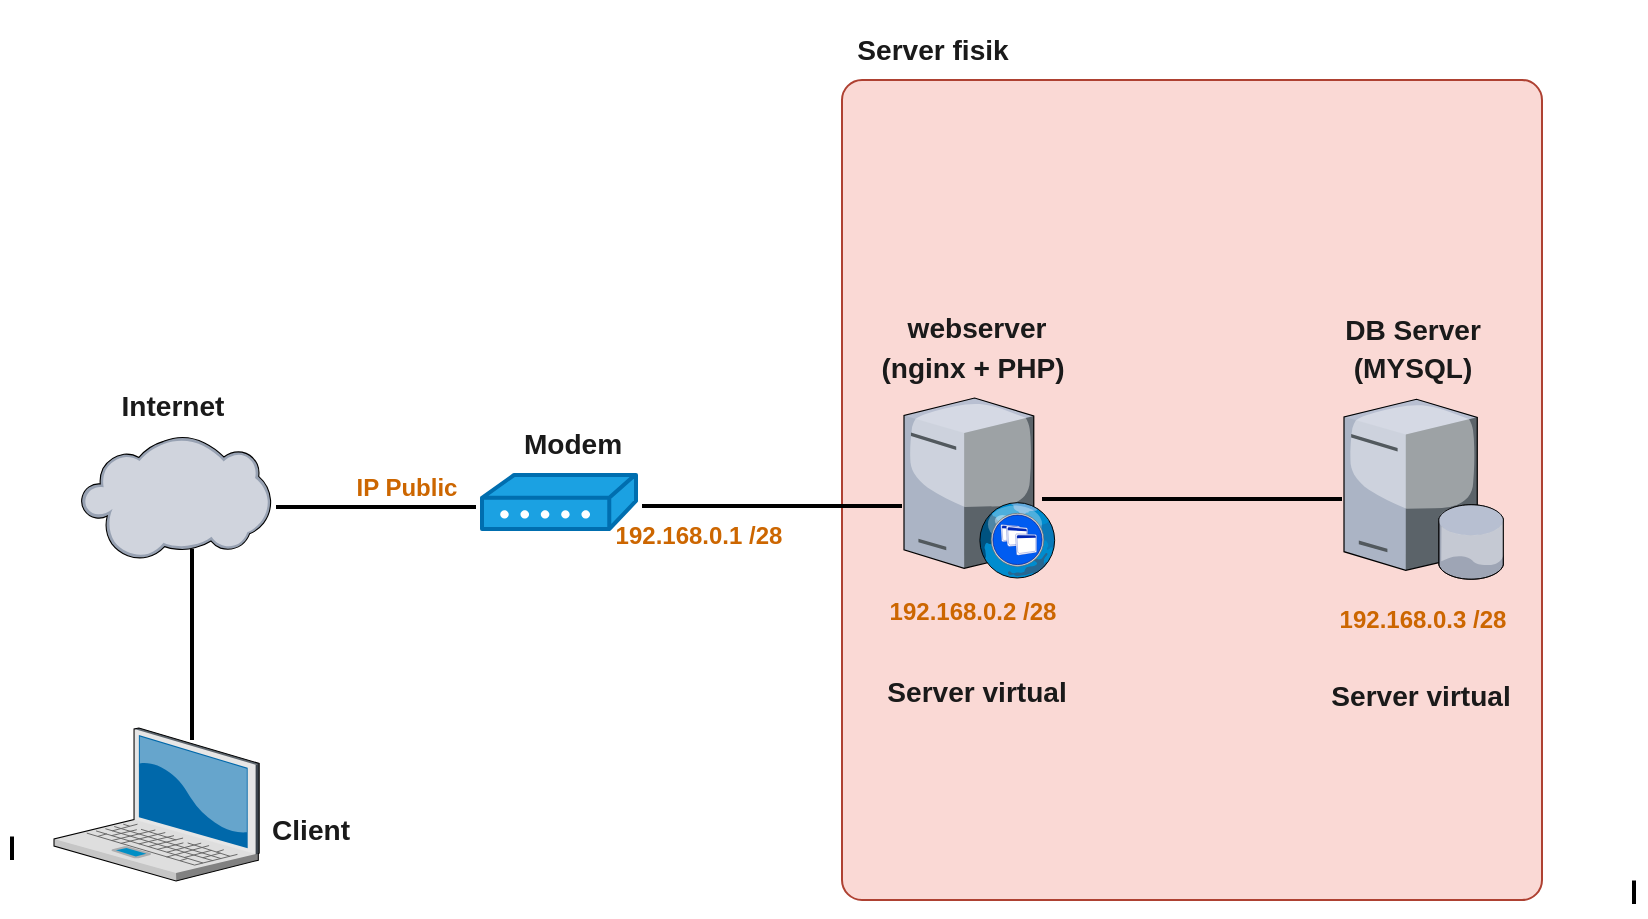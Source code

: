 <mxfile version="14.1.3" type="github">
  <diagram id="GfvTxax-OHS727LgkmR5" name="Page-1">
    <mxGraphModel dx="796" dy="462" grid="1" gridSize="10" guides="1" tooltips="1" connect="1" arrows="1" fold="1" page="1" pageScale="1" pageWidth="1100" pageHeight="850" math="0" shadow="0">
      <root>
        <mxCell id="0" />
        <mxCell id="1" parent="0" />
        <mxCell id="E7ruoK5HPgACs9fxQLBW-10" value="" style="html=1;outlineConnect=0;whiteSpace=wrap;fillColor=#fad9d5;shape=mxgraph.archimate3.application;archiType=rounded;strokeColor=#ae4132;" parent="1" vertex="1">
          <mxGeometry x="460" y="90" width="350" height="410" as="geometry" />
        </mxCell>
        <mxCell id="E7ruoK5HPgACs9fxQLBW-1" value="" style="verticalLabelPosition=bottom;aspect=fixed;html=1;verticalAlign=top;strokeColor=none;align=center;outlineConnect=0;shape=mxgraph.citrix.database_server;fillColor=#FFE45E;fontColor=#5AA9E6;" parent="1" vertex="1">
          <mxGeometry x="711" y="249.63" width="80" height="90" as="geometry" />
        </mxCell>
        <mxCell id="E7ruoK5HPgACs9fxQLBW-2" value="" style="verticalLabelPosition=bottom;aspect=fixed;html=1;verticalAlign=top;strokeColor=none;align=center;outlineConnect=0;shape=mxgraph.citrix.cloud;fillColor=#FFE45E;fontColor=#5AA9E6;" parent="1" vertex="1">
          <mxGeometry x="79.5" y="268" width="95" height="62" as="geometry" />
        </mxCell>
        <mxCell id="E7ruoK5HPgACs9fxQLBW-5" value="" style="verticalLabelPosition=bottom;aspect=fixed;html=1;verticalAlign=top;strokeColor=none;align=center;outlineConnect=0;shape=mxgraph.citrix.laptop_2;fillColor=#FFE45E;fontColor=#5AA9E6;direction=east;" parent="1" vertex="1">
          <mxGeometry x="66" y="414" width="102.59" height="76.5" as="geometry" />
        </mxCell>
        <mxCell id="E7ruoK5HPgACs9fxQLBW-6" value="" style="verticalLabelPosition=bottom;aspect=fixed;html=1;verticalAlign=top;strokeColor=none;align=center;outlineConnect=0;shape=mxgraph.citrix.xenapp_web;fillColor=#FFE45E;fontColor=#5AA9E6;" parent="1" vertex="1">
          <mxGeometry x="491" y="249" width="76" height="90" as="geometry" />
        </mxCell>
        <mxCell id="E7ruoK5HPgACs9fxQLBW-9" value="" style="shape=mxgraph.cisco.modems_and_phones.modem;html=1;pointerEvents=1;dashed=0;fillColor=#1ba1e2;strokeColor=#006EAF;strokeWidth=2;verticalLabelPosition=bottom;verticalAlign=top;align=center;outlineConnect=0;fontColor=#ffffff;" parent="1" vertex="1">
          <mxGeometry x="280" y="287.5" width="77" height="27" as="geometry" />
        </mxCell>
        <mxCell id="E7ruoK5HPgACs9fxQLBW-12" style="edgeStyle=orthogonalEdgeStyle;orthogonalLoop=1;jettySize=auto;html=1;exitX=0.5;exitY=1;exitDx=0;exitDy=0;exitPerimeter=0;strokeColor=#FF6392;fontColor=#5AA9E6;" parent="1" source="E7ruoK5HPgACs9fxQLBW-10" target="E7ruoK5HPgACs9fxQLBW-10" edge="1">
          <mxGeometry relative="1" as="geometry" />
        </mxCell>
        <mxCell id="E7ruoK5HPgACs9fxQLBW-36" value="&lt;h3&gt;&lt;b&gt;&lt;font color=&quot;#1a1a1a&quot;&gt;webserver&lt;/font&gt;&lt;/b&gt;&lt;/h3&gt;&lt;div&gt;&lt;br&gt;&lt;/div&gt;" style="text;html=1;resizable=0;autosize=1;align=center;verticalAlign=middle;points=[];fillColor=none;strokeColor=none;rounded=0;sketch=0;fontColor=#5AA9E6;" parent="1" vertex="1">
          <mxGeometry x="487" y="190.63" width="80" height="60" as="geometry" />
        </mxCell>
        <mxCell id="E7ruoK5HPgACs9fxQLBW-38" value="&lt;h3&gt;&lt;font color=&quot;#1a1a1a&quot;&gt;(nginx + PHP)&lt;/font&gt;&lt;/h3&gt;" style="text;html=1;resizable=0;autosize=1;align=center;verticalAlign=middle;points=[];fillColor=none;strokeColor=none;rounded=0;sketch=0;fontColor=#5AA9E6;" parent="1" vertex="1">
          <mxGeometry x="470" y="209" width="110" height="50" as="geometry" />
        </mxCell>
        <mxCell id="E7ruoK5HPgACs9fxQLBW-41" value="&lt;h3&gt;&lt;font color=&quot;#1a1a1a&quot;&gt;(MYSQL)&lt;/font&gt;&lt;/h3&gt;" style="text;html=1;resizable=0;autosize=1;align=center;verticalAlign=middle;points=[];fillColor=none;strokeColor=none;rounded=0;sketch=0;fontColor=#5AA9E6;" parent="1" vertex="1">
          <mxGeometry x="710" y="209" width="70" height="50" as="geometry" />
        </mxCell>
        <mxCell id="E7ruoK5HPgACs9fxQLBW-42" value="&lt;h3&gt;&lt;font color=&quot;#1a1a1a&quot;&gt;DB Server&lt;/font&gt;&lt;/h3&gt;" style="text;html=1;resizable=0;autosize=1;align=center;verticalAlign=middle;points=[];fillColor=none;strokeColor=none;rounded=0;sketch=0;fontColor=#5AA9E6;" parent="1" vertex="1">
          <mxGeometry x="705" y="190" width="80" height="50" as="geometry" />
        </mxCell>
        <mxCell id="E7ruoK5HPgACs9fxQLBW-44" value="&lt;h3&gt;&lt;font style=&quot;font-size: 12px&quot; color=&quot;#cc6600&quot;&gt;192.168.0.2 /28&lt;/font&gt;&lt;/h3&gt;" style="text;html=1;resizable=0;autosize=1;align=center;verticalAlign=middle;points=[];fillColor=none;strokeColor=none;rounded=0;sketch=0;fontColor=#5AA9E6;" parent="1" vertex="1">
          <mxGeometry x="475" y="330" width="100" height="50" as="geometry" />
        </mxCell>
        <mxCell id="E7ruoK5HPgACs9fxQLBW-45" value="&lt;h3&gt;&lt;font style=&quot;font-size: 12px&quot; color=&quot;#cc6600&quot;&gt;192.168.0.3 /28&lt;/font&gt;&lt;/h3&gt;" style="text;html=1;resizable=0;autosize=1;align=center;verticalAlign=middle;points=[];fillColor=none;strokeColor=none;rounded=0;sketch=0;fontColor=#5AA9E6;" parent="1" vertex="1">
          <mxGeometry x="700" y="334" width="100" height="50" as="geometry" />
        </mxCell>
        <mxCell id="E7ruoK5HPgACs9fxQLBW-47" value="&lt;h3&gt;&lt;font style=&quot;font-size: 12px&quot; color=&quot;#cc6600&quot;&gt;192.168.0.1 /28&lt;/font&gt;&lt;/h3&gt;" style="text;html=1;resizable=0;autosize=1;align=center;verticalAlign=middle;points=[];fillColor=none;strokeColor=none;rounded=0;sketch=0;fontColor=#5AA9E6;" parent="1" vertex="1">
          <mxGeometry x="338" y="292" width="100" height="50" as="geometry" />
        </mxCell>
        <mxCell id="E7ruoK5HPgACs9fxQLBW-48" value="&lt;h3&gt;&lt;font color=&quot;#cc6600&quot;&gt;&lt;span style=&quot;font-size: 12px&quot;&gt;IP Public&lt;/span&gt;&lt;/font&gt;&lt;/h3&gt;" style="text;html=1;resizable=0;autosize=1;align=center;verticalAlign=middle;points=[];fillColor=none;strokeColor=none;rounded=0;sketch=0;fontColor=#5AA9E6;" parent="1" vertex="1">
          <mxGeometry x="207" y="268" width="70" height="50" as="geometry" />
        </mxCell>
        <mxCell id="E7ruoK5HPgACs9fxQLBW-49" value="&lt;h3&gt;&lt;font color=&quot;#1a1a1a&quot;&gt;Modem&lt;/font&gt;&lt;/h3&gt;" style="text;html=1;resizable=0;autosize=1;align=center;verticalAlign=middle;points=[];fillColor=none;strokeColor=none;rounded=0;sketch=0;fontColor=#5AA9E6;" parent="1" vertex="1">
          <mxGeometry x="295" y="246.5" width="60" height="50" as="geometry" />
        </mxCell>
        <mxCell id="E7ruoK5HPgACs9fxQLBW-50" value="&lt;h3&gt;&lt;font color=&quot;#1a1a1a&quot;&gt;Internet&lt;/font&gt;&lt;/h3&gt;" style="text;html=1;resizable=0;autosize=1;align=center;verticalAlign=middle;points=[];fillColor=none;strokeColor=none;rounded=0;sketch=0;fontColor=#5AA9E6;" parent="1" vertex="1">
          <mxGeometry x="90" y="228" width="70" height="50" as="geometry" />
        </mxCell>
        <mxCell id="E7ruoK5HPgACs9fxQLBW-51" value="&lt;h3&gt;&lt;font color=&quot;#1a1a1a&quot;&gt;Client&lt;/font&gt;&lt;/h3&gt;" style="text;html=1;resizable=0;autosize=1;align=center;verticalAlign=middle;points=[];fillColor=none;strokeColor=none;rounded=0;sketch=0;fontColor=#5AA9E6;" parent="1" vertex="1">
          <mxGeometry x="168.59" y="440.25" width="50" height="50" as="geometry" />
        </mxCell>
        <mxCell id="E7ruoK5HPgACs9fxQLBW-52" value="&lt;h3&gt;&lt;font color=&quot;#1a1a1a&quot;&gt;Server fisik&lt;/font&gt;&lt;/h3&gt;" style="text;html=1;resizable=0;autosize=1;align=center;verticalAlign=middle;points=[];fillColor=none;strokeColor=none;rounded=0;sketch=0;fontColor=#5AA9E6;" parent="1" vertex="1">
          <mxGeometry x="460" y="50" width="90" height="50" as="geometry" />
        </mxCell>
        <mxCell id="E7ruoK5HPgACs9fxQLBW-54" value="" style="line;strokeWidth=2;html=1;rounded=0;sketch=0;fillColor=#FFE45E;fontColor=#5AA9E6;" parent="1" vertex="1">
          <mxGeometry x="360" y="288" width="130" height="30" as="geometry" />
        </mxCell>
        <mxCell id="E7ruoK5HPgACs9fxQLBW-55" value="" style="line;strokeWidth=2;html=1;rounded=0;sketch=0;fillColor=#FFE45E;fontColor=#5AA9E6;" parent="1" vertex="1">
          <mxGeometry x="177" y="298.5" width="100" height="10" as="geometry" />
        </mxCell>
        <mxCell id="E7ruoK5HPgACs9fxQLBW-57" value="" style="line;strokeWidth=2;direction=south;html=1;rounded=0;sketch=0;fillColor=#FFE45E;fontColor=#5AA9E6;" parent="1" vertex="1">
          <mxGeometry x="130" y="324.38" width="10" height="95.62" as="geometry" />
        </mxCell>
        <mxCell id="E7ruoK5HPgACs9fxQLBW-63" value="" style="line;strokeWidth=2;direction=south;html=1;rounded=0;sketch=0;fillColor=#FFE45E;fontColor=#5AA9E6;" parent="1" vertex="1">
          <mxGeometry x="40" y="468.25" width="10" height="11.75" as="geometry" />
        </mxCell>
        <mxCell id="E7ruoK5HPgACs9fxQLBW-65" value="" style="line;strokeWidth=2;direction=south;html=1;rounded=0;sketch=0;fillColor=#FFE45E;fontColor=#5AA9E6;" parent="1" vertex="1">
          <mxGeometry x="851" y="490.25" width="10" height="11.75" as="geometry" />
        </mxCell>
        <mxCell id="E7ruoK5HPgACs9fxQLBW-67" value="&lt;h3&gt;&lt;font color=&quot;#1a1a1a&quot;&gt;Server virtual&lt;/font&gt;&lt;/h3&gt;" style="text;html=1;resizable=0;autosize=1;align=center;verticalAlign=middle;points=[];fillColor=none;strokeColor=none;rounded=0;sketch=0;fontColor=#5AA9E6;" parent="1" vertex="1">
          <mxGeometry x="472" y="371" width="110" height="50" as="geometry" />
        </mxCell>
        <mxCell id="E7ruoK5HPgACs9fxQLBW-68" value="&lt;h3&gt;&lt;font color=&quot;#1a1a1a&quot;&gt;Server virtual&lt;/font&gt;&lt;/h3&gt;" style="text;html=1;resizable=0;autosize=1;align=center;verticalAlign=middle;points=[];fillColor=none;strokeColor=none;rounded=0;sketch=0;fontColor=#5AA9E6;" parent="1" vertex="1">
          <mxGeometry x="694" y="373" width="110" height="50" as="geometry" />
        </mxCell>
        <mxCell id="E7ruoK5HPgACs9fxQLBW-69" value="" style="line;strokeWidth=2;html=1;rounded=0;sketch=0;fillColor=#FFE45E;fontColor=#5AA9E6;" parent="1" vertex="1">
          <mxGeometry x="560" y="284.5" width="150" height="30" as="geometry" />
        </mxCell>
      </root>
    </mxGraphModel>
  </diagram>
</mxfile>
